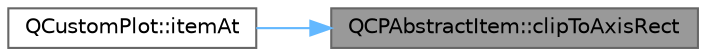 digraph "QCPAbstractItem::clipToAxisRect"
{
 // LATEX_PDF_SIZE
  bgcolor="transparent";
  edge [fontname=Helvetica,fontsize=10,labelfontname=Helvetica,labelfontsize=10];
  node [fontname=Helvetica,fontsize=10,shape=box,height=0.2,width=0.4];
  rankdir="RL";
  Node1 [label="QCPAbstractItem::clipToAxisRect",height=0.2,width=0.4,color="gray40", fillcolor="grey60", style="filled", fontcolor="black",tooltip=" "];
  Node1 -> Node2 [dir="back",color="steelblue1",style="solid"];
  Node2 [label="QCustomPlot::itemAt",height=0.2,width=0.4,color="grey40", fillcolor="white", style="filled",URL="$class_q_custom_plot.html#ac08578e0e6c059c83a8d340ba0038e8e",tooltip=" "];
}
